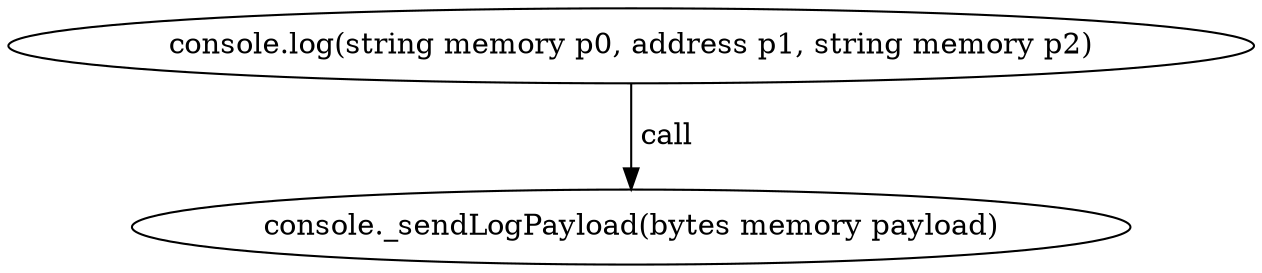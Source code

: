 digraph "" {
	graph [bb="0,0,499.46,124.8"];
	node [label="\N"];
	"console.log(string memory p0, address p1, string memory p2)"	 [height=0.5,
		pos="249.73,106.8",
		width=6.9369];
	"console._sendLogPayload(bytes memory payload)"	 [height=0.5,
		pos="249.73,18",
		width=5.7372];
	"console.log(string memory p0, address p1, string memory p2)" -> "console._sendLogPayload(bytes memory payload)" [key=call,
	label=" call",
	lp="261.58,62.4",
	pos="e,249.73,36.072 249.73,88.401 249.73,76.295 249.73,60.208 249.73,46.467"];
}
digraph "" {
	graph [bb="0,0,499.46,124.8"];
	node [label="\N"];
	"console.log(string memory p0, address p1, string memory p2)"	 [height=0.5,
		pos="249.73,106.8",
		width=6.9369];
	"console._sendLogPayload(bytes memory payload)"	 [height=0.5,
		pos="249.73,18",
		width=5.7372];
	"console.log(string memory p0, address p1, string memory p2)" -> "console._sendLogPayload(bytes memory payload)" [key=call,
	label=" call",
	lp="261.58,62.4",
	pos="e,249.73,36.072 249.73,88.401 249.73,76.295 249.73,60.208 249.73,46.467"];
}

